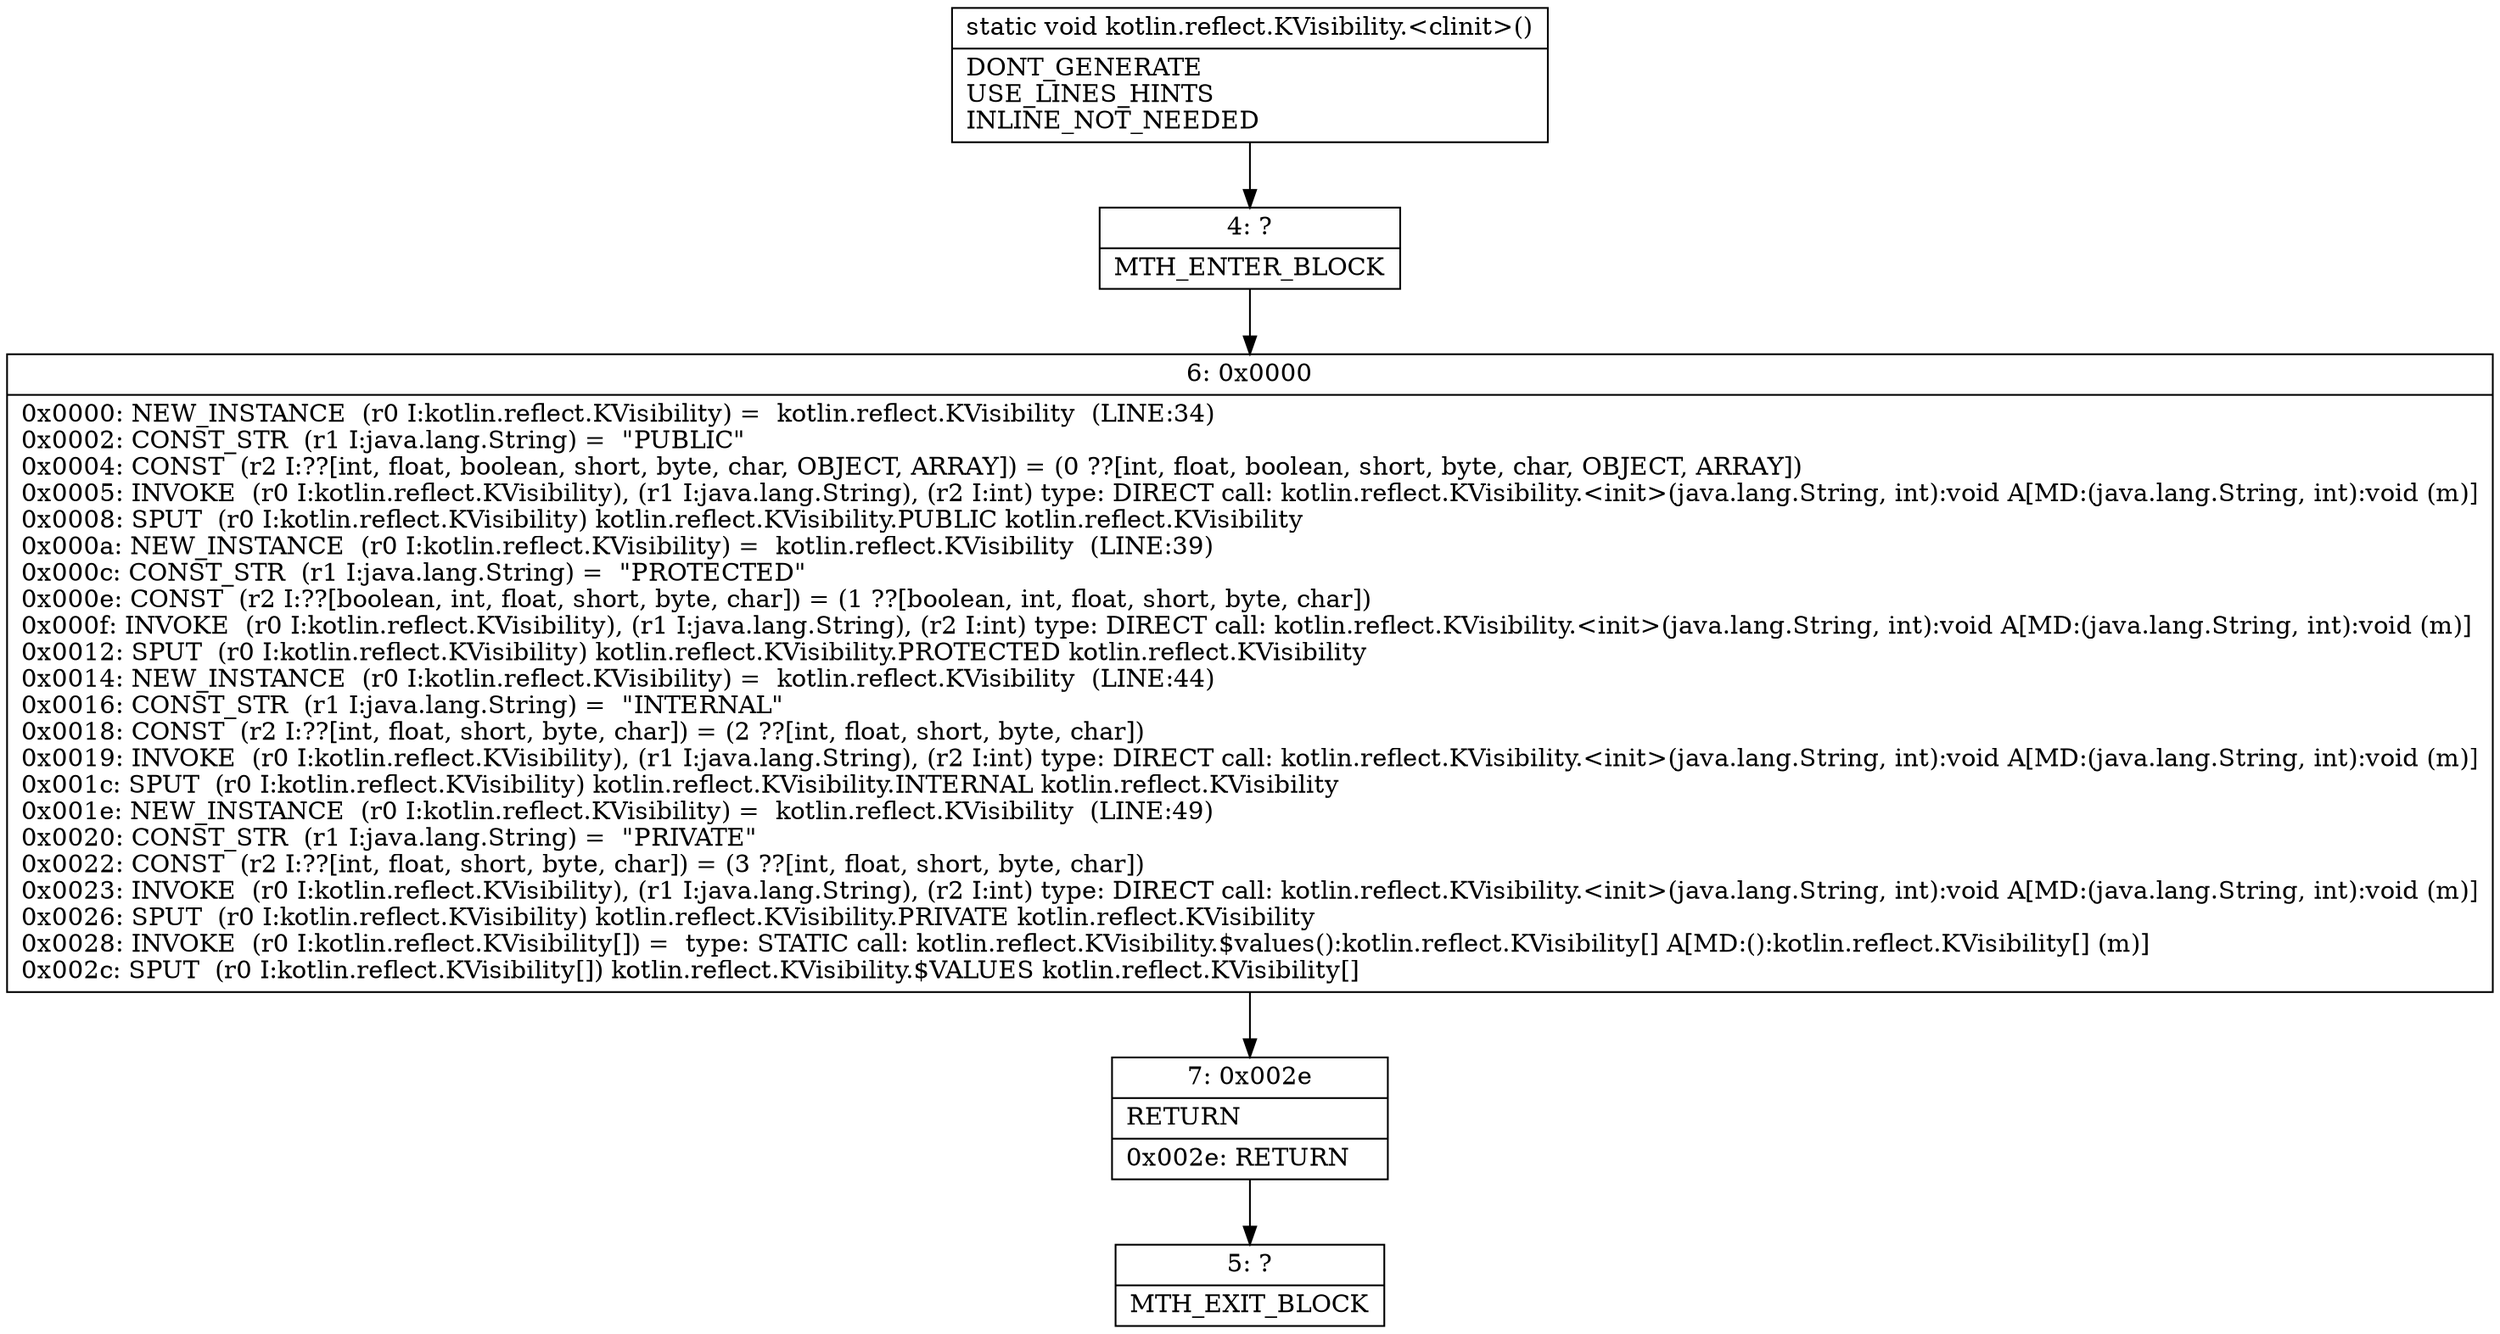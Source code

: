 digraph "CFG forkotlin.reflect.KVisibility.\<clinit\>()V" {
Node_4 [shape=record,label="{4\:\ ?|MTH_ENTER_BLOCK\l}"];
Node_6 [shape=record,label="{6\:\ 0x0000|0x0000: NEW_INSTANCE  (r0 I:kotlin.reflect.KVisibility) =  kotlin.reflect.KVisibility  (LINE:34)\l0x0002: CONST_STR  (r1 I:java.lang.String) =  \"PUBLIC\" \l0x0004: CONST  (r2 I:??[int, float, boolean, short, byte, char, OBJECT, ARRAY]) = (0 ??[int, float, boolean, short, byte, char, OBJECT, ARRAY]) \l0x0005: INVOKE  (r0 I:kotlin.reflect.KVisibility), (r1 I:java.lang.String), (r2 I:int) type: DIRECT call: kotlin.reflect.KVisibility.\<init\>(java.lang.String, int):void A[MD:(java.lang.String, int):void (m)]\l0x0008: SPUT  (r0 I:kotlin.reflect.KVisibility) kotlin.reflect.KVisibility.PUBLIC kotlin.reflect.KVisibility \l0x000a: NEW_INSTANCE  (r0 I:kotlin.reflect.KVisibility) =  kotlin.reflect.KVisibility  (LINE:39)\l0x000c: CONST_STR  (r1 I:java.lang.String) =  \"PROTECTED\" \l0x000e: CONST  (r2 I:??[boolean, int, float, short, byte, char]) = (1 ??[boolean, int, float, short, byte, char]) \l0x000f: INVOKE  (r0 I:kotlin.reflect.KVisibility), (r1 I:java.lang.String), (r2 I:int) type: DIRECT call: kotlin.reflect.KVisibility.\<init\>(java.lang.String, int):void A[MD:(java.lang.String, int):void (m)]\l0x0012: SPUT  (r0 I:kotlin.reflect.KVisibility) kotlin.reflect.KVisibility.PROTECTED kotlin.reflect.KVisibility \l0x0014: NEW_INSTANCE  (r0 I:kotlin.reflect.KVisibility) =  kotlin.reflect.KVisibility  (LINE:44)\l0x0016: CONST_STR  (r1 I:java.lang.String) =  \"INTERNAL\" \l0x0018: CONST  (r2 I:??[int, float, short, byte, char]) = (2 ??[int, float, short, byte, char]) \l0x0019: INVOKE  (r0 I:kotlin.reflect.KVisibility), (r1 I:java.lang.String), (r2 I:int) type: DIRECT call: kotlin.reflect.KVisibility.\<init\>(java.lang.String, int):void A[MD:(java.lang.String, int):void (m)]\l0x001c: SPUT  (r0 I:kotlin.reflect.KVisibility) kotlin.reflect.KVisibility.INTERNAL kotlin.reflect.KVisibility \l0x001e: NEW_INSTANCE  (r0 I:kotlin.reflect.KVisibility) =  kotlin.reflect.KVisibility  (LINE:49)\l0x0020: CONST_STR  (r1 I:java.lang.String) =  \"PRIVATE\" \l0x0022: CONST  (r2 I:??[int, float, short, byte, char]) = (3 ??[int, float, short, byte, char]) \l0x0023: INVOKE  (r0 I:kotlin.reflect.KVisibility), (r1 I:java.lang.String), (r2 I:int) type: DIRECT call: kotlin.reflect.KVisibility.\<init\>(java.lang.String, int):void A[MD:(java.lang.String, int):void (m)]\l0x0026: SPUT  (r0 I:kotlin.reflect.KVisibility) kotlin.reflect.KVisibility.PRIVATE kotlin.reflect.KVisibility \l0x0028: INVOKE  (r0 I:kotlin.reflect.KVisibility[]) =  type: STATIC call: kotlin.reflect.KVisibility.$values():kotlin.reflect.KVisibility[] A[MD:():kotlin.reflect.KVisibility[] (m)]\l0x002c: SPUT  (r0 I:kotlin.reflect.KVisibility[]) kotlin.reflect.KVisibility.$VALUES kotlin.reflect.KVisibility[] \l}"];
Node_7 [shape=record,label="{7\:\ 0x002e|RETURN\l|0x002e: RETURN   \l}"];
Node_5 [shape=record,label="{5\:\ ?|MTH_EXIT_BLOCK\l}"];
MethodNode[shape=record,label="{static void kotlin.reflect.KVisibility.\<clinit\>()  | DONT_GENERATE\lUSE_LINES_HINTS\lINLINE_NOT_NEEDED\l}"];
MethodNode -> Node_4;Node_4 -> Node_6;
Node_6 -> Node_7;
Node_7 -> Node_5;
}

